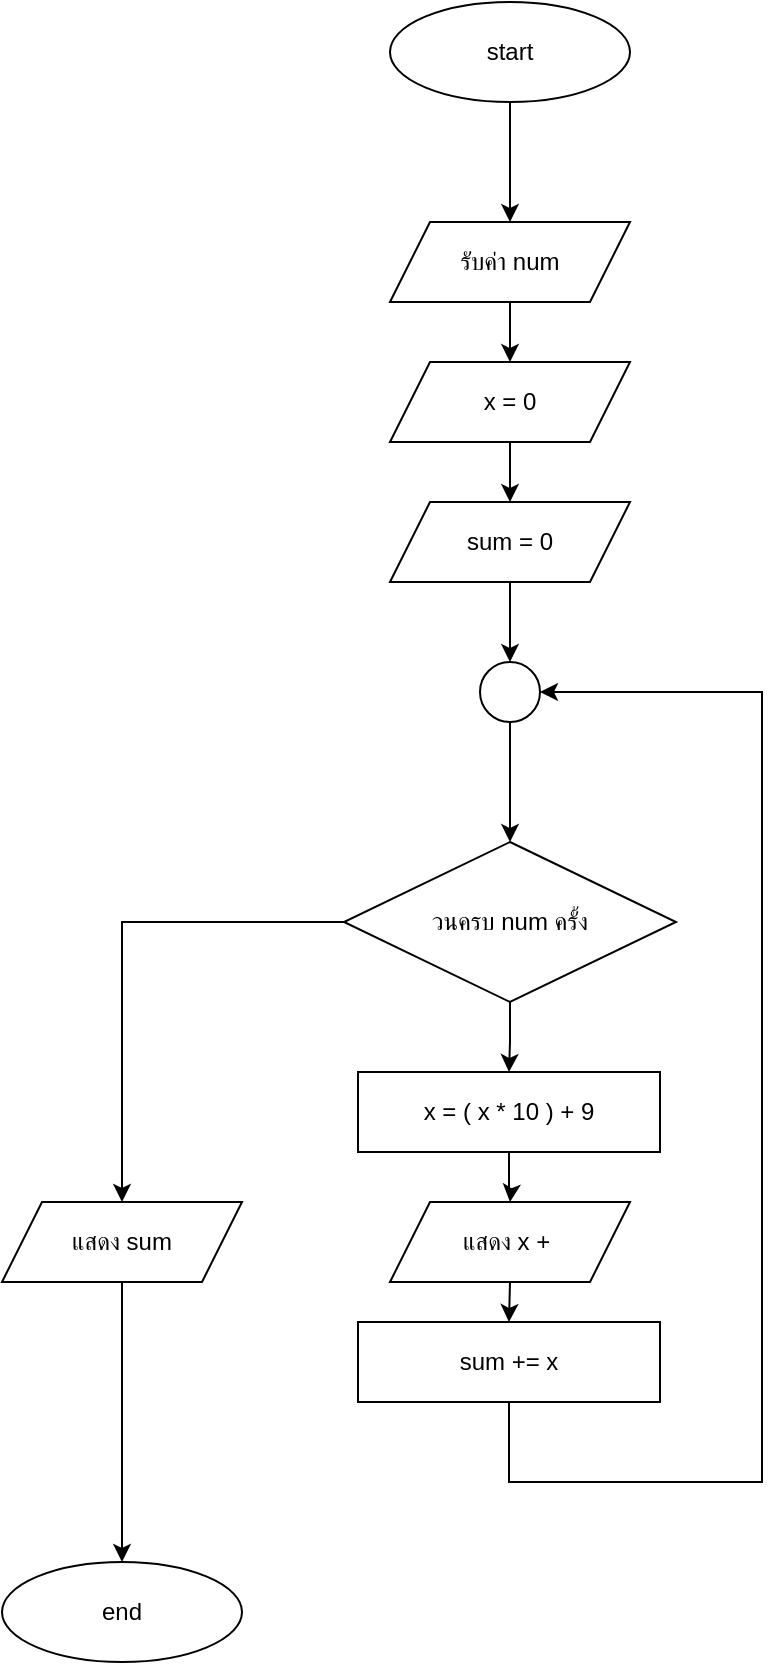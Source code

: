 <mxfile version="25.0.3">
  <diagram name="Page-1" id="CSnpGQzMtUrZoiWHQE6S">
    <mxGraphModel dx="1050" dy="522" grid="1" gridSize="10" guides="1" tooltips="1" connect="1" arrows="1" fold="1" page="1" pageScale="1" pageWidth="827" pageHeight="1169" math="0" shadow="0">
      <root>
        <mxCell id="0" />
        <mxCell id="1" parent="0" />
        <mxCell id="hWd1Pk0RT9BdvqmXm1Gd-3" value="" style="edgeStyle=orthogonalEdgeStyle;rounded=0;orthogonalLoop=1;jettySize=auto;html=1;" edge="1" parent="1" source="hWd1Pk0RT9BdvqmXm1Gd-1" target="hWd1Pk0RT9BdvqmXm1Gd-2">
          <mxGeometry relative="1" as="geometry" />
        </mxCell>
        <mxCell id="hWd1Pk0RT9BdvqmXm1Gd-1" value="start" style="ellipse;whiteSpace=wrap;html=1;" vertex="1" parent="1">
          <mxGeometry x="354" y="30" width="120" height="50" as="geometry" />
        </mxCell>
        <mxCell id="hWd1Pk0RT9BdvqmXm1Gd-6" value="" style="edgeStyle=orthogonalEdgeStyle;rounded=0;orthogonalLoop=1;jettySize=auto;html=1;exitX=0.5;exitY=1;exitDx=0;exitDy=0;" edge="1" parent="1" source="hWd1Pk0RT9BdvqmXm1Gd-11" target="hWd1Pk0RT9BdvqmXm1Gd-4">
          <mxGeometry relative="1" as="geometry">
            <mxPoint x="414" y="330" as="sourcePoint" />
          </mxGeometry>
        </mxCell>
        <mxCell id="hWd1Pk0RT9BdvqmXm1Gd-10" value="" style="edgeStyle=orthogonalEdgeStyle;rounded=0;orthogonalLoop=1;jettySize=auto;html=1;" edge="1" parent="1" source="hWd1Pk0RT9BdvqmXm1Gd-2" target="hWd1Pk0RT9BdvqmXm1Gd-9">
          <mxGeometry relative="1" as="geometry" />
        </mxCell>
        <mxCell id="hWd1Pk0RT9BdvqmXm1Gd-2" value="รับค่า num" style="shape=parallelogram;perimeter=parallelogramPerimeter;whiteSpace=wrap;html=1;fixedSize=1;" vertex="1" parent="1">
          <mxGeometry x="354" y="140" width="120" height="40" as="geometry" />
        </mxCell>
        <mxCell id="hWd1Pk0RT9BdvqmXm1Gd-8" value="" style="edgeStyle=orthogonalEdgeStyle;rounded=0;orthogonalLoop=1;jettySize=auto;html=1;" edge="1" parent="1" source="hWd1Pk0RT9BdvqmXm1Gd-4" target="hWd1Pk0RT9BdvqmXm1Gd-7">
          <mxGeometry relative="1" as="geometry" />
        </mxCell>
        <mxCell id="hWd1Pk0RT9BdvqmXm1Gd-4" value="" style="ellipse;whiteSpace=wrap;html=1;aspect=fixed;" vertex="1" parent="1">
          <mxGeometry x="399" y="360" width="30" height="30" as="geometry" />
        </mxCell>
        <mxCell id="hWd1Pk0RT9BdvqmXm1Gd-16" value="" style="edgeStyle=orthogonalEdgeStyle;rounded=0;orthogonalLoop=1;jettySize=auto;html=1;" edge="1" parent="1" source="hWd1Pk0RT9BdvqmXm1Gd-7" target="hWd1Pk0RT9BdvqmXm1Gd-13">
          <mxGeometry relative="1" as="geometry" />
        </mxCell>
        <mxCell id="hWd1Pk0RT9BdvqmXm1Gd-23" style="edgeStyle=orthogonalEdgeStyle;rounded=0;orthogonalLoop=1;jettySize=auto;html=1;exitX=0;exitY=0.5;exitDx=0;exitDy=0;entryX=0.5;entryY=0;entryDx=0;entryDy=0;" edge="1" parent="1" source="hWd1Pk0RT9BdvqmXm1Gd-7" target="hWd1Pk0RT9BdvqmXm1Gd-21">
          <mxGeometry relative="1" as="geometry" />
        </mxCell>
        <mxCell id="hWd1Pk0RT9BdvqmXm1Gd-7" value="วนครบ num ครั้ง" style="rhombus;whiteSpace=wrap;html=1;" vertex="1" parent="1">
          <mxGeometry x="331" y="450" width="166" height="80" as="geometry" />
        </mxCell>
        <mxCell id="hWd1Pk0RT9BdvqmXm1Gd-12" value="" style="edgeStyle=orthogonalEdgeStyle;rounded=0;orthogonalLoop=1;jettySize=auto;html=1;" edge="1" parent="1" source="hWd1Pk0RT9BdvqmXm1Gd-9" target="hWd1Pk0RT9BdvqmXm1Gd-11">
          <mxGeometry relative="1" as="geometry" />
        </mxCell>
        <mxCell id="hWd1Pk0RT9BdvqmXm1Gd-9" value="x = 0" style="shape=parallelogram;perimeter=parallelogramPerimeter;whiteSpace=wrap;html=1;fixedSize=1;" vertex="1" parent="1">
          <mxGeometry x="354" y="210" width="120" height="40" as="geometry" />
        </mxCell>
        <mxCell id="hWd1Pk0RT9BdvqmXm1Gd-11" value="sum = 0" style="shape=parallelogram;perimeter=parallelogramPerimeter;whiteSpace=wrap;html=1;fixedSize=1;" vertex="1" parent="1">
          <mxGeometry x="354" y="280" width="120" height="40" as="geometry" />
        </mxCell>
        <mxCell id="hWd1Pk0RT9BdvqmXm1Gd-15" value="" style="edgeStyle=orthogonalEdgeStyle;rounded=0;orthogonalLoop=1;jettySize=auto;html=1;" edge="1" parent="1" source="hWd1Pk0RT9BdvqmXm1Gd-13">
          <mxGeometry relative="1" as="geometry">
            <mxPoint x="414" y="630" as="targetPoint" />
          </mxGeometry>
        </mxCell>
        <mxCell id="hWd1Pk0RT9BdvqmXm1Gd-13" value="x = ( x * 10 ) + 9" style="rounded=0;whiteSpace=wrap;html=1;" vertex="1" parent="1">
          <mxGeometry x="338" y="565" width="151" height="40" as="geometry" />
        </mxCell>
        <mxCell id="hWd1Pk0RT9BdvqmXm1Gd-17" style="edgeStyle=orthogonalEdgeStyle;rounded=0;orthogonalLoop=1;jettySize=auto;html=1;exitX=0.5;exitY=1;exitDx=0;exitDy=0;entryX=1;entryY=0.5;entryDx=0;entryDy=0;" edge="1" parent="1" source="hWd1Pk0RT9BdvqmXm1Gd-14" target="hWd1Pk0RT9BdvqmXm1Gd-4">
          <mxGeometry relative="1" as="geometry">
            <Array as="points">
              <mxPoint x="414" y="770" />
              <mxPoint x="540" y="770" />
              <mxPoint x="540" y="375" />
            </Array>
          </mxGeometry>
        </mxCell>
        <mxCell id="hWd1Pk0RT9BdvqmXm1Gd-14" value="sum += x" style="rounded=0;whiteSpace=wrap;html=1;" vertex="1" parent="1">
          <mxGeometry x="338" y="690" width="151" height="40" as="geometry" />
        </mxCell>
        <mxCell id="hWd1Pk0RT9BdvqmXm1Gd-19" style="edgeStyle=orthogonalEdgeStyle;rounded=0;orthogonalLoop=1;jettySize=auto;html=1;exitX=0.5;exitY=1;exitDx=0;exitDy=0;entryX=0.5;entryY=0;entryDx=0;entryDy=0;" edge="1" parent="1" source="hWd1Pk0RT9BdvqmXm1Gd-18" target="hWd1Pk0RT9BdvqmXm1Gd-14">
          <mxGeometry relative="1" as="geometry" />
        </mxCell>
        <mxCell id="hWd1Pk0RT9BdvqmXm1Gd-18" value="แสดง x +&amp;nbsp;" style="shape=parallelogram;perimeter=parallelogramPerimeter;whiteSpace=wrap;html=1;fixedSize=1;" vertex="1" parent="1">
          <mxGeometry x="354" y="630" width="120" height="40" as="geometry" />
        </mxCell>
        <mxCell id="hWd1Pk0RT9BdvqmXm1Gd-24" style="edgeStyle=orthogonalEdgeStyle;rounded=0;orthogonalLoop=1;jettySize=auto;html=1;exitX=0.5;exitY=1;exitDx=0;exitDy=0;entryX=0.5;entryY=0;entryDx=0;entryDy=0;" edge="1" parent="1" source="hWd1Pk0RT9BdvqmXm1Gd-21" target="hWd1Pk0RT9BdvqmXm1Gd-22">
          <mxGeometry relative="1" as="geometry" />
        </mxCell>
        <mxCell id="hWd1Pk0RT9BdvqmXm1Gd-21" value="แสดง sum" style="shape=parallelogram;perimeter=parallelogramPerimeter;whiteSpace=wrap;html=1;fixedSize=1;" vertex="1" parent="1">
          <mxGeometry x="160" y="630" width="120" height="40" as="geometry" />
        </mxCell>
        <mxCell id="hWd1Pk0RT9BdvqmXm1Gd-22" value="end" style="ellipse;whiteSpace=wrap;html=1;" vertex="1" parent="1">
          <mxGeometry x="160" y="810" width="120" height="50" as="geometry" />
        </mxCell>
      </root>
    </mxGraphModel>
  </diagram>
</mxfile>
